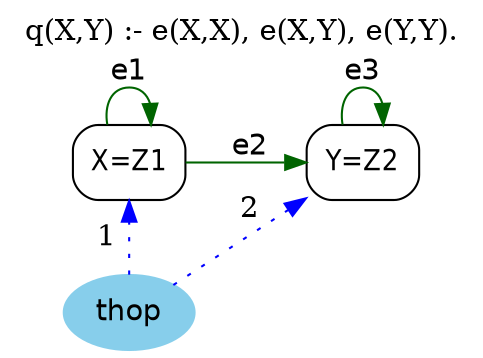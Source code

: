 digraph G {
	graph [bb="0,0,207,164",
		label="q(X,Y) :- e(X,X), e(X,Y), e(Y,Y).",
		labelloc=t,
		lheight=0.21,
		lp="103.5,152.5",
		lwidth=2.65,
		rankdir=LR
	];
	node [label="\N"];
	X	 [fontname="Helvetica-Narrow",
		height=0.5,
		label="X=Z1",
		pos="50.5,90",
		shape=box,
		style=rounded,
		width=0.75];
	X -> X	 [color=darkgreen,
		fontname=helvetica,
		label=e1,
		lp="50.5,133.5",
		pos="e,60.269,108.15 40.731,108.15 39.228,117.54 42.484,126 50.5,126 55.385,126 58.502,122.86 59.852,118.28"];
	Y	 [fontname="Helvetica-Narrow",
		height=0.5,
		label="Y=Z2",
		pos="158.1,90",
		shape=box,
		style=rounded,
		width=0.75];
	X -> Y	 [color=darkgreen,
		fontname=helvetica,
		label=e2,
		lp="105.1,97.5",
		pos="e,130.95,90 77.651,90 90.649,90 106.42,90 120.55,90"];
	Y -> Y	 [color=darkgreen,
		fontname=helvetica,
		label=e3,
		lp="158.1,133.5",
		pos="e,167.5,108.15 148.69,108.15 147.24,117.54 150.38,126 158.1,126 162.8,126 165.8,122.86 167.1,118.28"];
	thop	 [color=skyblue,
		fillcolor=skyblue,
		fontname=helvetica,
		height=0.5,
		pos="50.5,18",
		shape=oval,
		style="filled,rounded",
		width=0.79437];
	thop -> X	 [color=blue,
		constraint=false,
		label=1,
		lp="40,54",
		pos="e,50.5,71.587 50.5,36.169 50.5,43.869 50.5,53.026 50.5,61.583",
		style=dotted];
	thop -> Y	 [color=blue,
		constraint=false,
		label=2,
		lp="105.1,65.5",
		pos="e,131.19,71.997 70.235,31.206 84.804,40.955 105.04,54.493 122.41,66.12",
		style=dotted];
}
